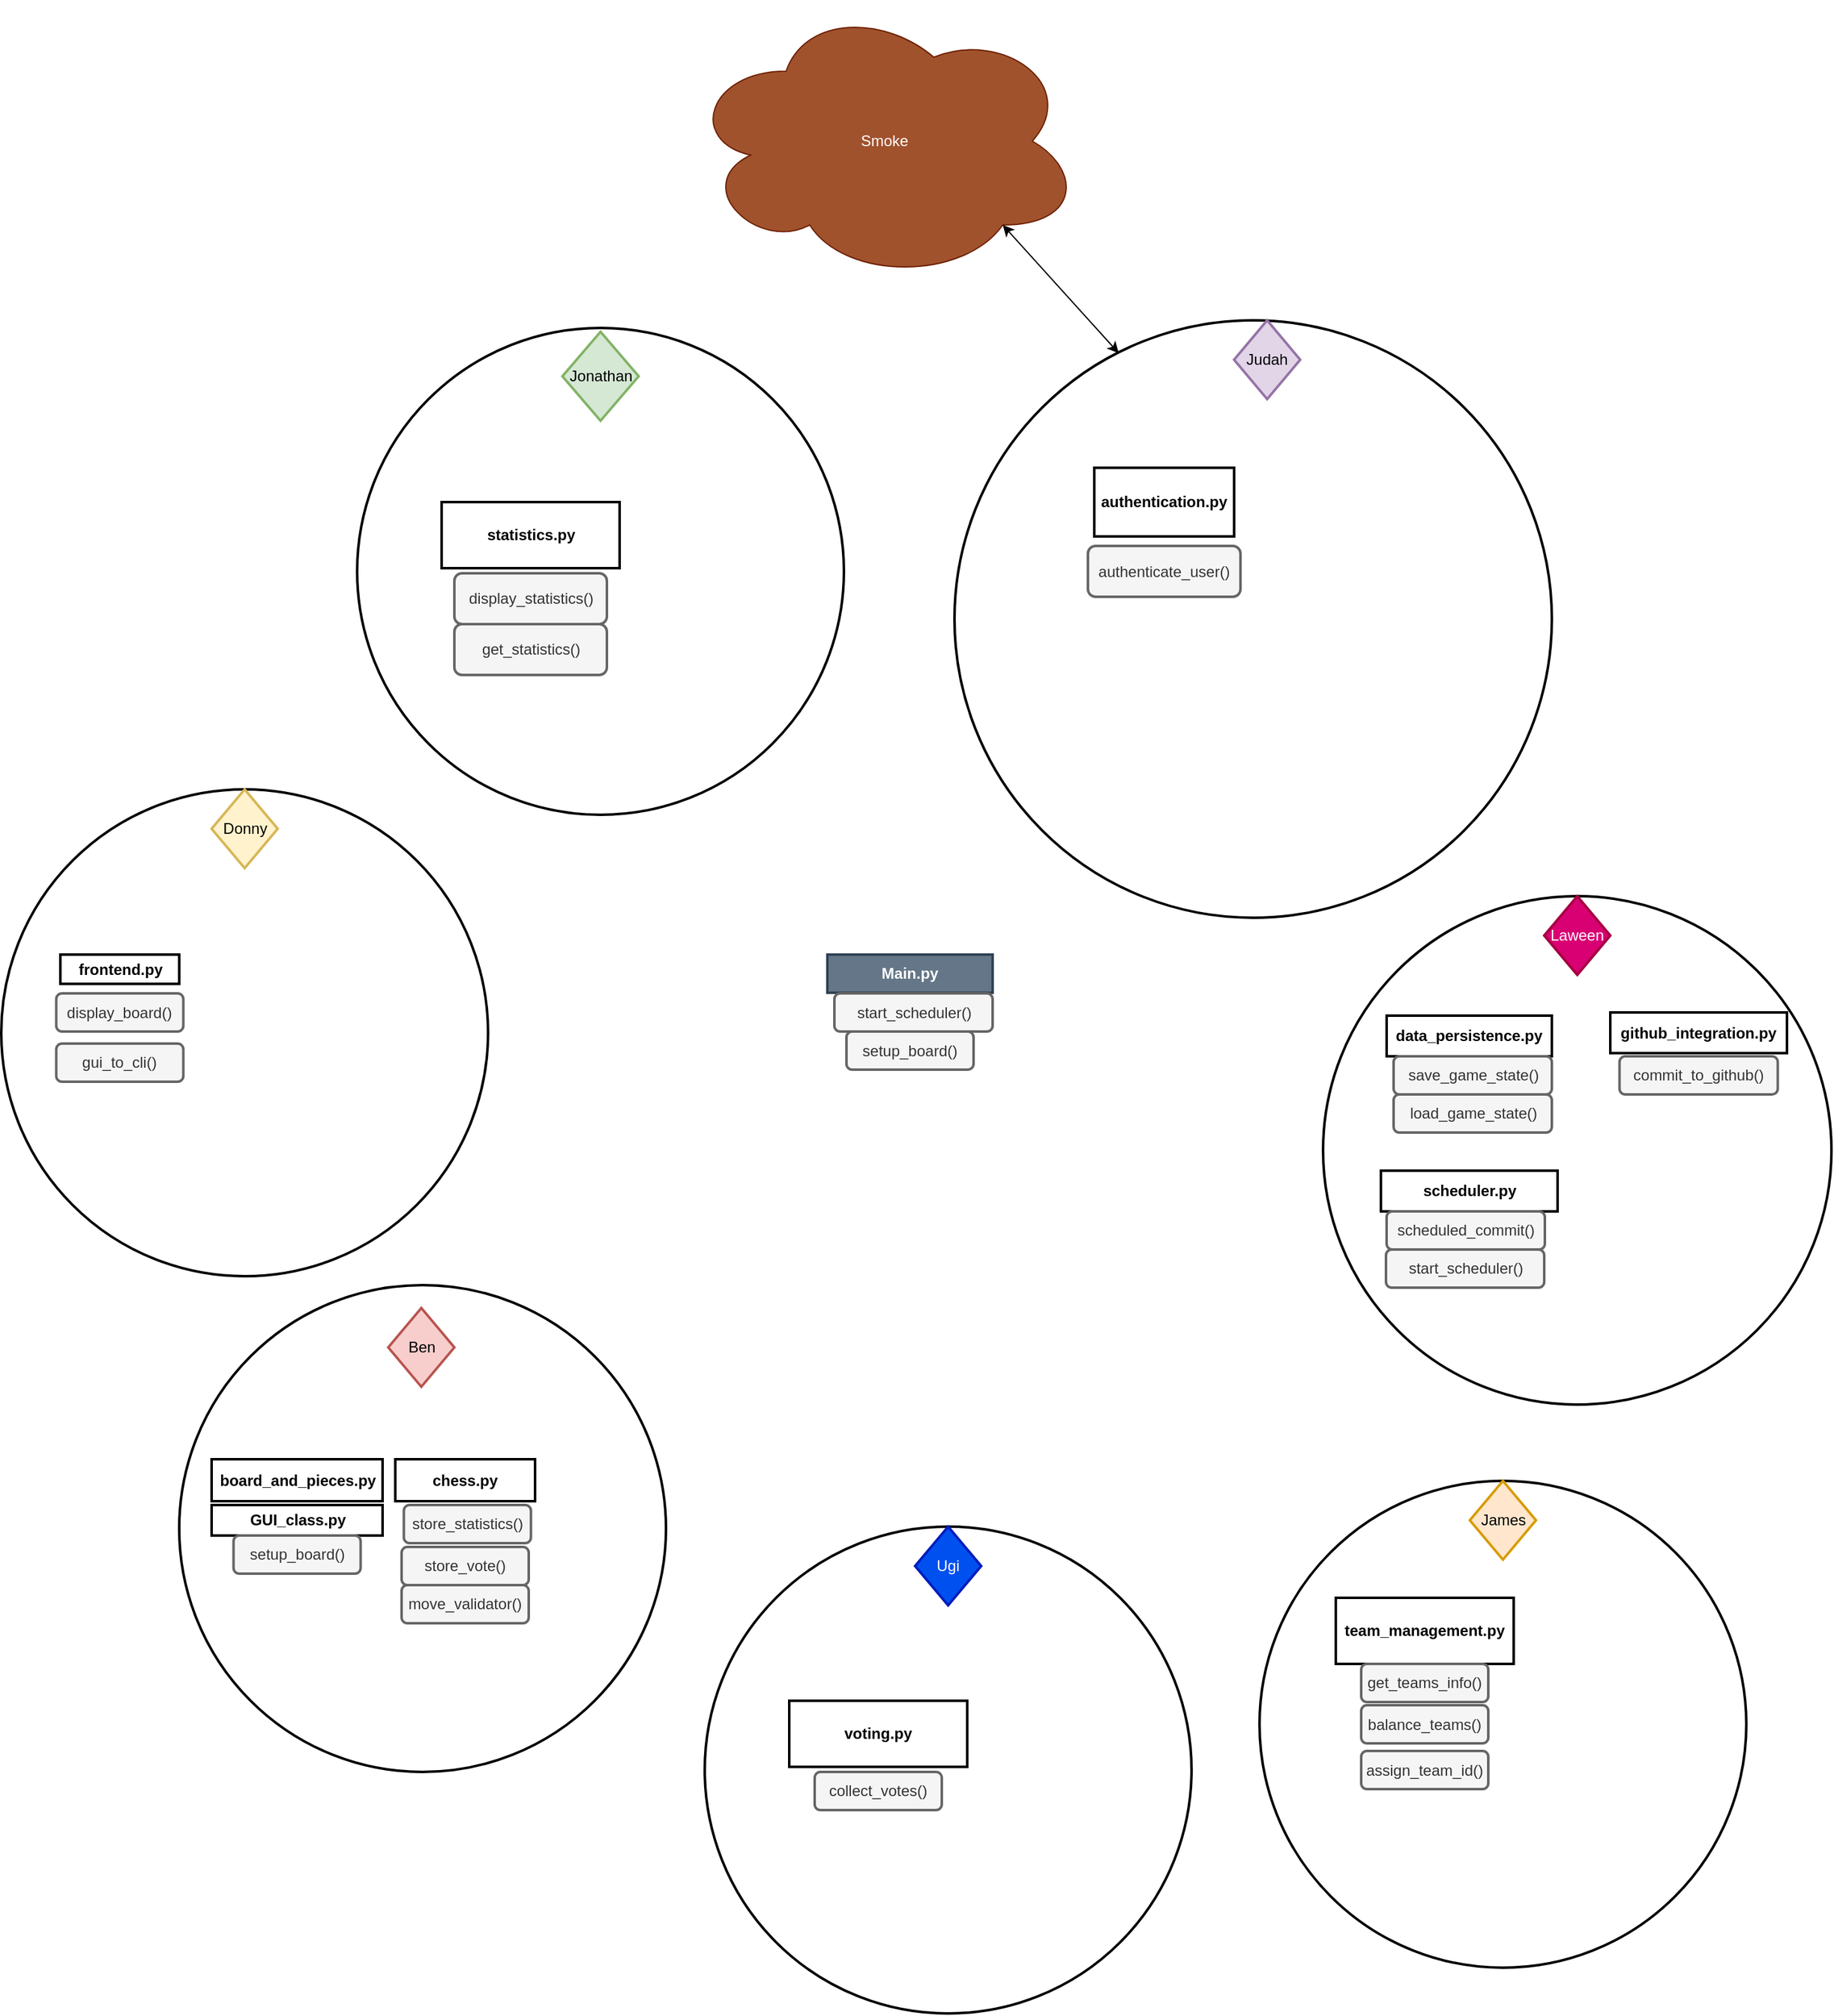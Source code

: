 <mxfile version="26.1.1">
  <diagram name="Page-1" id="Ck4wi6a6DWHloFYWMUGT">
    <mxGraphModel dx="2097" dy="1754" grid="1" gridSize="10" guides="1" tooltips="1" connect="1" arrows="1" fold="1" page="1" pageScale="1" pageWidth="850" pageHeight="1100" math="0" shadow="0">
      <root>
        <mxCell id="0" />
        <mxCell id="1" parent="0" />
        <mxCell id="3" value="" style="ellipse;aspect=fixed;strokeWidth=2;whiteSpace=wrap;fillColor=none;" parent="1" vertex="1">
          <mxGeometry x="280" y="-319" width="470" height="470" as="geometry" />
        </mxCell>
        <mxCell id="Ld8JMFl7umHXwjc7weUc-22" value="" style="ellipse;aspect=fixed;strokeWidth=2;whiteSpace=wrap;fillColor=none;" vertex="1" parent="1">
          <mxGeometry x="570" y="134" width="400" height="400" as="geometry" />
        </mxCell>
        <mxCell id="Ld8JMFl7umHXwjc7weUc-26" value="" style="ellipse;aspect=fixed;strokeWidth=2;whiteSpace=wrap;fillColor=none;" vertex="1" parent="1">
          <mxGeometry x="-330" y="440" width="383" height="383" as="geometry" />
        </mxCell>
        <mxCell id="2" value="authentication.py" style="whiteSpace=wrap;strokeWidth=2;fontStyle=1" parent="1" vertex="1">
          <mxGeometry x="390" y="-203" width="110" height="54" as="geometry" />
        </mxCell>
        <mxCell id="4" value="Judah" style="rhombus;strokeWidth=2;whiteSpace=wrap;fillColor=#e1d5e7;strokeColor=#9673a6;" parent="1" vertex="1">
          <mxGeometry x="500" y="-319" width="52" height="62" as="geometry" />
        </mxCell>
        <mxCell id="Ld8JMFl7umHXwjc7weUc-21" value="data_persistence.py" style="whiteSpace=wrap;strokeWidth=2;fontStyle=1" vertex="1" parent="1">
          <mxGeometry x="620" y="228" width="130" height="32" as="geometry" />
        </mxCell>
        <mxCell id="Ld8JMFl7umHXwjc7weUc-23" value="Laween" style="rhombus;strokeWidth=2;whiteSpace=wrap;fillColor=#d80073;fontColor=#ffffff;strokeColor=#A50040;" vertex="1" parent="1">
          <mxGeometry x="744" y="134" width="52" height="62" as="geometry" />
        </mxCell>
        <mxCell id="Ld8JMFl7umHXwjc7weUc-24" value="github_integration.py" style="rounded=0;whiteSpace=wrap;html=1;strokeColor=default;strokeWidth=2;align=center;verticalAlign=middle;fontFamily=Helvetica;fontSize=12;fontColor=default;fillColor=default;fontStyle=1" vertex="1" parent="1">
          <mxGeometry x="796" y="225.5" width="139" height="32" as="geometry" />
        </mxCell>
        <mxCell id="Ld8JMFl7umHXwjc7weUc-25" value="board_and_pieces.py" style="whiteSpace=wrap;strokeWidth=2;fontStyle=1" vertex="1" parent="1">
          <mxGeometry x="-304.5" y="577" width="134.5" height="33" as="geometry" />
        </mxCell>
        <mxCell id="Ld8JMFl7umHXwjc7weUc-27" value="Ben" style="rhombus;strokeWidth=2;whiteSpace=wrap;fillColor=#f8cecc;strokeColor=#b85450;" vertex="1" parent="1">
          <mxGeometry x="-165.5" y="458" width="52" height="62" as="geometry" />
        </mxCell>
        <mxCell id="Ld8JMFl7umHXwjc7weUc-28" value="chess.py" style="rounded=0;whiteSpace=wrap;html=1;strokeColor=default;strokeWidth=2;align=center;verticalAlign=middle;fontFamily=Helvetica;fontSize=12;fontColor=default;fillColor=default;fontStyle=1" vertex="1" parent="1">
          <mxGeometry x="-160" y="577" width="110" height="33" as="geometry" />
        </mxCell>
        <mxCell id="Ld8JMFl7umHXwjc7weUc-30" value="&lt;div&gt;GUI_class.py&lt;/div&gt;" style="rounded=0;whiteSpace=wrap;html=1;strokeColor=default;strokeWidth=2;align=center;verticalAlign=middle;fontFamily=Helvetica;fontSize=12;fontColor=default;fillColor=default;fontStyle=1" vertex="1" parent="1">
          <mxGeometry x="-304.5" y="613" width="134.5" height="24" as="geometry" />
        </mxCell>
        <mxCell id="Ld8JMFl7umHXwjc7weUc-31" value="" style="ellipse;aspect=fixed;strokeWidth=2;whiteSpace=wrap;fillColor=none;" vertex="1" parent="1">
          <mxGeometry x="83.5" y="630" width="383" height="383" as="geometry" />
        </mxCell>
        <mxCell id="Ld8JMFl7umHXwjc7weUc-32" value="voting.py" style="whiteSpace=wrap;strokeWidth=2;fontStyle=1" vertex="1" parent="1">
          <mxGeometry x="150" y="767" width="140" height="52" as="geometry" />
        </mxCell>
        <mxCell id="Ld8JMFl7umHXwjc7weUc-33" value="Ugi" style="rhombus;strokeWidth=2;whiteSpace=wrap;fillColor=#0050ef;fontColor=#ffffff;strokeColor=#001DBC;" vertex="1" parent="1">
          <mxGeometry x="249" y="630" width="52" height="62" as="geometry" />
        </mxCell>
        <mxCell id="Ld8JMFl7umHXwjc7weUc-36" value="" style="ellipse;aspect=fixed;strokeWidth=2;whiteSpace=wrap;fillColor=none;" vertex="1" parent="1">
          <mxGeometry x="520" y="594" width="383" height="383" as="geometry" />
        </mxCell>
        <mxCell id="Ld8JMFl7umHXwjc7weUc-37" value="team_management.py" style="whiteSpace=wrap;strokeWidth=2;fontStyle=1" vertex="1" parent="1">
          <mxGeometry x="580" y="686" width="140" height="52" as="geometry" />
        </mxCell>
        <mxCell id="Ld8JMFl7umHXwjc7weUc-38" value="James" style="rhombus;strokeWidth=2;whiteSpace=wrap;fillColor=#ffe6cc;strokeColor=#d79b00;" vertex="1" parent="1">
          <mxGeometry x="685.5" y="594" width="52" height="62" as="geometry" />
        </mxCell>
        <mxCell id="Ld8JMFl7umHXwjc7weUc-39" value="scheduler.py" style="rounded=0;whiteSpace=wrap;html=1;strokeColor=default;strokeWidth=2;align=center;verticalAlign=middle;fontFamily=Helvetica;fontSize=12;fontColor=default;fillColor=default;fontStyle=1" vertex="1" parent="1">
          <mxGeometry x="615.5" y="350" width="139" height="32" as="geometry" />
        </mxCell>
        <mxCell id="Ld8JMFl7umHXwjc7weUc-40" value="" style="ellipse;aspect=fixed;strokeWidth=2;whiteSpace=wrap;fillColor=none;" vertex="1" parent="1">
          <mxGeometry x="-470" y="50" width="383" height="383" as="geometry" />
        </mxCell>
        <mxCell id="Ld8JMFl7umHXwjc7weUc-41" value="frontend.py" style="whiteSpace=wrap;strokeWidth=2;fontStyle=1" vertex="1" parent="1">
          <mxGeometry x="-423.5" y="180" width="93.5" height="23" as="geometry" />
        </mxCell>
        <mxCell id="Ld8JMFl7umHXwjc7weUc-42" value="Donny" style="rhombus;strokeWidth=2;whiteSpace=wrap;fillColor=#fff2cc;strokeColor=#d6b656;" vertex="1" parent="1">
          <mxGeometry x="-304.5" y="50" width="52" height="62" as="geometry" />
        </mxCell>
        <mxCell id="Ld8JMFl7umHXwjc7weUc-45" value="" style="ellipse;aspect=fixed;strokeWidth=2;whiteSpace=wrap;fillColor=none;" vertex="1" parent="1">
          <mxGeometry x="-190" y="-313" width="383" height="383" as="geometry" />
        </mxCell>
        <mxCell id="Ld8JMFl7umHXwjc7weUc-46" value="statistics.py" style="whiteSpace=wrap;strokeWidth=2;fontStyle=1" vertex="1" parent="1">
          <mxGeometry x="-123.5" y="-176" width="140" height="52" as="geometry" />
        </mxCell>
        <mxCell id="Ld8JMFl7umHXwjc7weUc-47" value="Jonathan" style="rhombus;strokeWidth=2;whiteSpace=wrap;fillColor=#d5e8d4;strokeColor=#82b366;" vertex="1" parent="1">
          <mxGeometry x="-28.5" y="-310" width="60" height="70" as="geometry" />
        </mxCell>
        <mxCell id="Ld8JMFl7umHXwjc7weUc-51" value="Smoke" style="ellipse;shape=cloud;whiteSpace=wrap;html=1;fillColor=#a0522d;fontColor=#ffffff;strokeColor=#6D1F00;" vertex="1" parent="1">
          <mxGeometry x="70" y="-570" width="310" height="220" as="geometry" />
        </mxCell>
        <mxCell id="Ld8JMFl7umHXwjc7weUc-52" value="" style="endArrow=classic;startArrow=classic;html=1;rounded=0;entryX=0.8;entryY=0.8;entryDx=0;entryDy=0;entryPerimeter=0;exitX=0.275;exitY=0.055;exitDx=0;exitDy=0;exitPerimeter=0;" edge="1" parent="1" source="3" target="Ld8JMFl7umHXwjc7weUc-51">
          <mxGeometry width="50" height="50" relative="1" as="geometry">
            <mxPoint x="280" y="-260" as="sourcePoint" />
            <mxPoint x="330" y="-310" as="targetPoint" />
          </mxGeometry>
        </mxCell>
        <mxCell id="Ld8JMFl7umHXwjc7weUc-53" value="collect_votes()" style="whiteSpace=wrap;strokeWidth=2;fillColor=#f5f5f5;fontColor=#333333;strokeColor=#666666;rounded=1;glass=0;shadow=0;" vertex="1" parent="1">
          <mxGeometry x="170" y="823" width="100" height="30" as="geometry" />
        </mxCell>
        <mxCell id="Ld8JMFl7umHXwjc7weUc-55" value="setup_board()" style="whiteSpace=wrap;strokeWidth=2;fillColor=#f5f5f5;fontColor=#333333;strokeColor=#666666;rounded=1;glass=0;shadow=0;" vertex="1" parent="1">
          <mxGeometry x="-287.25" y="637" width="100" height="30" as="geometry" />
        </mxCell>
        <mxCell id="Ld8JMFl7umHXwjc7weUc-56" value="display_board()" style="whiteSpace=wrap;strokeWidth=2;fillColor=#f5f5f5;fontColor=#333333;strokeColor=#666666;rounded=1;glass=0;shadow=0;" vertex="1" parent="1">
          <mxGeometry x="-426.75" y="210.5" width="100" height="30" as="geometry" />
        </mxCell>
        <mxCell id="Ld8JMFl7umHXwjc7weUc-57" value="gui_to_cli()" style="whiteSpace=wrap;strokeWidth=2;fillColor=#f5f5f5;fontColor=#333333;strokeColor=#666666;rounded=1;glass=0;shadow=0;" vertex="1" parent="1">
          <mxGeometry x="-426.75" y="250" width="100" height="30" as="geometry" />
        </mxCell>
        <mxCell id="Ld8JMFl7umHXwjc7weUc-58" value="store_statistics()" style="whiteSpace=wrap;strokeWidth=2;fillColor=#f5f5f5;fontColor=#333333;strokeColor=#666666;rounded=1;glass=0;shadow=0;" vertex="1" parent="1">
          <mxGeometry x="-153.25" y="613" width="100" height="30" as="geometry" />
        </mxCell>
        <mxCell id="Ld8JMFl7umHXwjc7weUc-60" value="store_vote()" style="whiteSpace=wrap;strokeWidth=2;fillColor=#f5f5f5;fontColor=#333333;strokeColor=#666666;rounded=1;glass=0;shadow=0;" vertex="1" parent="1">
          <mxGeometry x="-155" y="646" width="100" height="30" as="geometry" />
        </mxCell>
        <mxCell id="Ld8JMFl7umHXwjc7weUc-61" value="move_validator()" style="whiteSpace=wrap;strokeWidth=2;fillColor=#f5f5f5;fontColor=#333333;strokeColor=#666666;rounded=1;glass=0;shadow=0;" vertex="1" parent="1">
          <mxGeometry x="-155" y="676" width="100" height="30" as="geometry" />
        </mxCell>
        <mxCell id="Ld8JMFl7umHXwjc7weUc-62" value="get_teams_info()" style="whiteSpace=wrap;strokeWidth=2;fillColor=#f5f5f5;fontColor=#333333;strokeColor=#666666;rounded=1;glass=0;shadow=0;" vertex="1" parent="1">
          <mxGeometry x="600" y="738" width="100" height="30" as="geometry" />
        </mxCell>
        <mxCell id="Ld8JMFl7umHXwjc7weUc-63" value="authenticate_user()" style="whiteSpace=wrap;strokeWidth=2;fillColor=#f5f5f5;fontColor=#333333;strokeColor=#666666;rounded=1;glass=0;shadow=0;" vertex="1" parent="1">
          <mxGeometry x="385" y="-141.5" width="120" height="40" as="geometry" />
        </mxCell>
        <mxCell id="Ld8JMFl7umHXwjc7weUc-64" value="display_statistics()" style="whiteSpace=wrap;strokeWidth=2;fillColor=#f5f5f5;fontColor=#333333;strokeColor=#666666;rounded=1;glass=0;shadow=0;" vertex="1" parent="1">
          <mxGeometry x="-113.5" y="-120" width="120" height="40" as="geometry" />
        </mxCell>
        <mxCell id="Ld8JMFl7umHXwjc7weUc-65" value="commit_to_github()" style="whiteSpace=wrap;strokeWidth=2;fillColor=#f5f5f5;fontColor=#333333;strokeColor=#666666;rounded=1;glass=0;shadow=0;" vertex="1" parent="1">
          <mxGeometry x="803.25" y="260" width="124.5" height="30" as="geometry" />
        </mxCell>
        <mxCell id="Ld8JMFl7umHXwjc7weUc-66" value="save_game_state()" style="whiteSpace=wrap;strokeWidth=2;fillColor=#f5f5f5;fontColor=#333333;strokeColor=#666666;rounded=1;glass=0;shadow=0;" vertex="1" parent="1">
          <mxGeometry x="625.5" y="260" width="124.5" height="30" as="geometry" />
        </mxCell>
        <mxCell id="Ld8JMFl7umHXwjc7weUc-67" value="load_game_state()" style="whiteSpace=wrap;strokeWidth=2;fillColor=#f5f5f5;fontColor=#333333;strokeColor=#666666;rounded=1;glass=0;shadow=0;" vertex="1" parent="1">
          <mxGeometry x="625.5" y="290" width="124.5" height="30" as="geometry" />
        </mxCell>
        <mxCell id="Ld8JMFl7umHXwjc7weUc-68" value="scheduled_commit()" style="whiteSpace=wrap;strokeWidth=2;fillColor=#f5f5f5;fontColor=#333333;strokeColor=#666666;rounded=1;glass=0;shadow=0;" vertex="1" parent="1">
          <mxGeometry x="620" y="382" width="124.5" height="30" as="geometry" />
        </mxCell>
        <mxCell id="Ld8JMFl7umHXwjc7weUc-69" value="start_scheduler()" style="whiteSpace=wrap;strokeWidth=2;fillColor=#f5f5f5;fontColor=#333333;strokeColor=#666666;rounded=1;glass=0;shadow=0;" vertex="1" parent="1">
          <mxGeometry x="619.5" y="412" width="124.5" height="30" as="geometry" />
        </mxCell>
        <mxCell id="Ld8JMFl7umHXwjc7weUc-71" value="Main.py" style="whiteSpace=wrap;strokeWidth=2;fontStyle=1;fillColor=#647687;fontColor=#ffffff;strokeColor=#314354;" vertex="1" parent="1">
          <mxGeometry x="180" y="180" width="130" height="30" as="geometry" />
        </mxCell>
        <mxCell id="Ld8JMFl7umHXwjc7weUc-73" value="start_scheduler()" style="whiteSpace=wrap;strokeWidth=2;fillColor=#f5f5f5;fontColor=#333333;strokeColor=#666666;rounded=1;glass=0;shadow=0;" vertex="1" parent="1">
          <mxGeometry x="185.5" y="210.5" width="124.5" height="30" as="geometry" />
        </mxCell>
        <mxCell id="Ld8JMFl7umHXwjc7weUc-74" value="setup_board()" style="whiteSpace=wrap;strokeWidth=2;fillColor=#f5f5f5;fontColor=#333333;strokeColor=#666666;rounded=1;glass=0;shadow=0;" vertex="1" parent="1">
          <mxGeometry x="195" y="240.5" width="100" height="30" as="geometry" />
        </mxCell>
        <mxCell id="Ld8JMFl7umHXwjc7weUc-75" value="balance_teams()" style="whiteSpace=wrap;strokeWidth=2;fillColor=#f5f5f5;fontColor=#333333;strokeColor=#666666;rounded=1;glass=0;shadow=0;" vertex="1" parent="1">
          <mxGeometry x="600" y="770.5" width="100" height="30" as="geometry" />
        </mxCell>
        <mxCell id="Ld8JMFl7umHXwjc7weUc-76" value="assign_team_id()" style="whiteSpace=wrap;strokeWidth=2;fillColor=#f5f5f5;fontColor=#333333;strokeColor=#666666;rounded=1;glass=0;shadow=0;" vertex="1" parent="1">
          <mxGeometry x="600" y="806.5" width="100" height="30" as="geometry" />
        </mxCell>
        <mxCell id="Ld8JMFl7umHXwjc7weUc-77" value="get_statistics()" style="whiteSpace=wrap;strokeWidth=2;fillColor=#f5f5f5;fontColor=#333333;strokeColor=#666666;rounded=1;glass=0;shadow=0;" vertex="1" parent="1">
          <mxGeometry x="-113.5" y="-80" width="120" height="40" as="geometry" />
        </mxCell>
      </root>
    </mxGraphModel>
  </diagram>
</mxfile>
